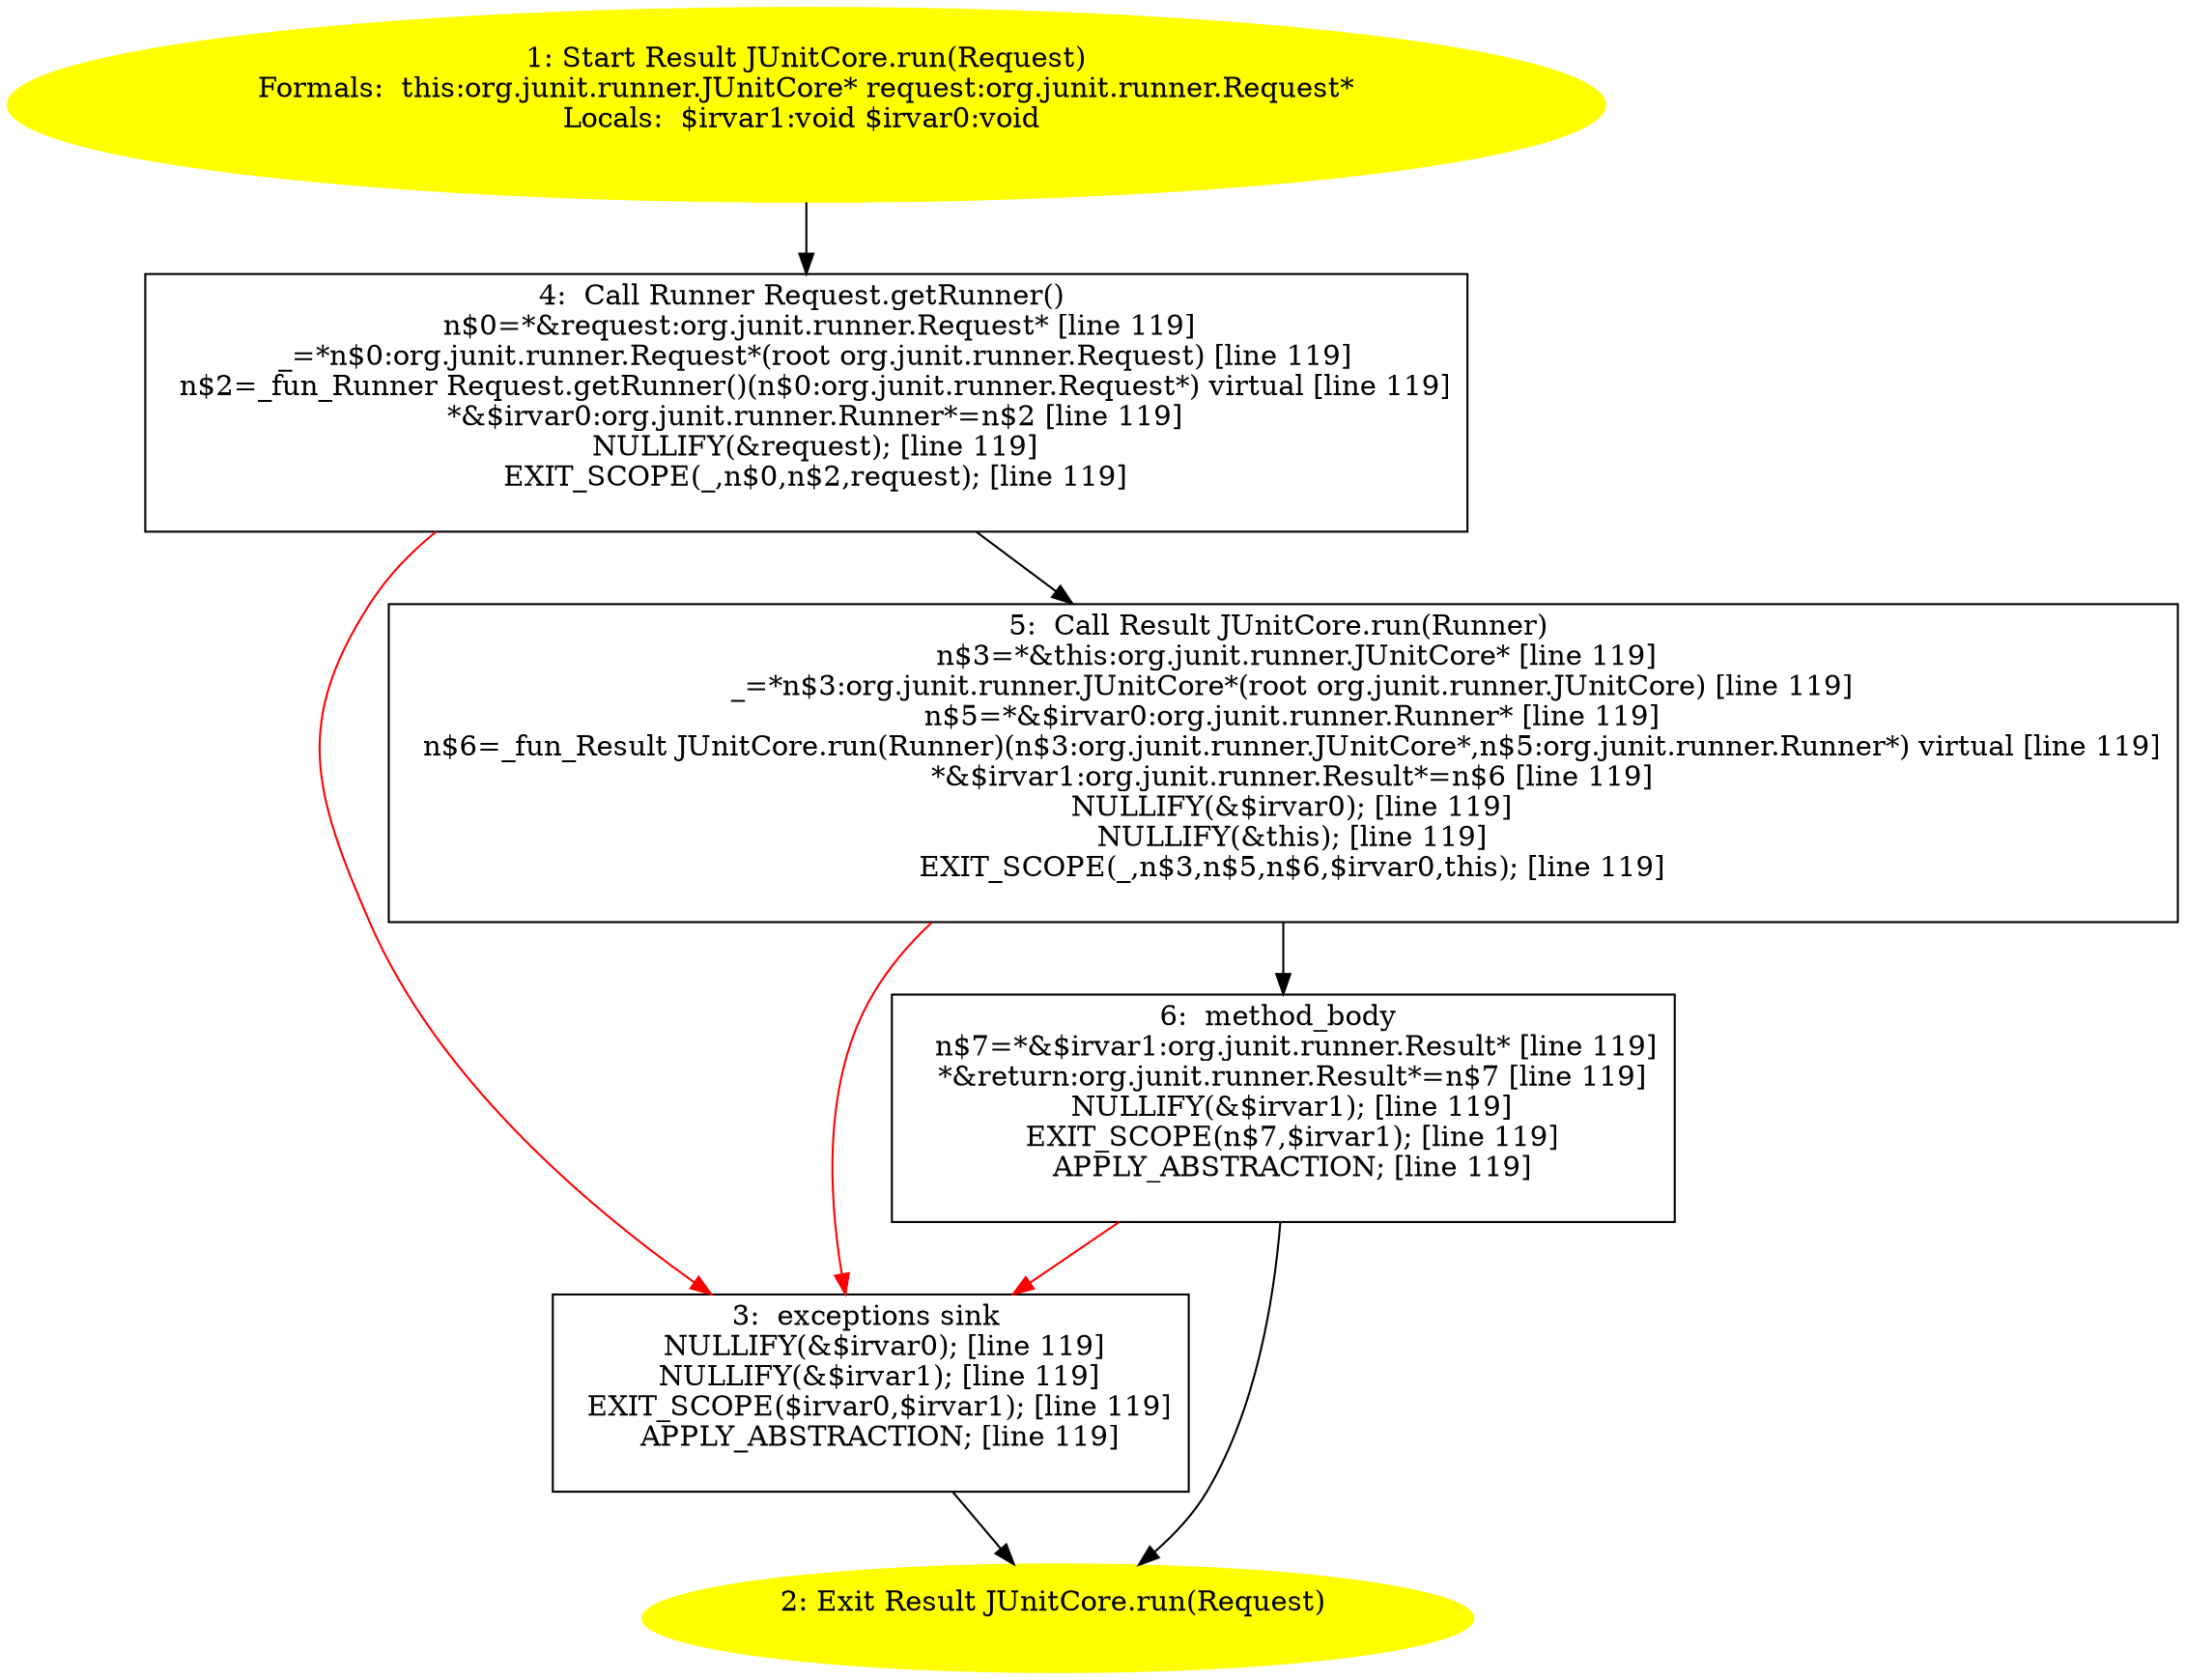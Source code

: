 /* @generated */
digraph cfg {
"org.junit.runner.JUnitCore.run(org.junit.runner.Request):org.junit.runner.Result.a5203f8d876e40e2b5c3a42d705c871c_1" [label="1: Start Result JUnitCore.run(Request)\nFormals:  this:org.junit.runner.JUnitCore* request:org.junit.runner.Request*\nLocals:  $irvar1:void $irvar0:void \n  " color=yellow style=filled]
	

	 "org.junit.runner.JUnitCore.run(org.junit.runner.Request):org.junit.runner.Result.a5203f8d876e40e2b5c3a42d705c871c_1" -> "org.junit.runner.JUnitCore.run(org.junit.runner.Request):org.junit.runner.Result.a5203f8d876e40e2b5c3a42d705c871c_4" ;
"org.junit.runner.JUnitCore.run(org.junit.runner.Request):org.junit.runner.Result.a5203f8d876e40e2b5c3a42d705c871c_2" [label="2: Exit Result JUnitCore.run(Request) \n  " color=yellow style=filled]
	

"org.junit.runner.JUnitCore.run(org.junit.runner.Request):org.junit.runner.Result.a5203f8d876e40e2b5c3a42d705c871c_3" [label="3:  exceptions sink \n   NULLIFY(&$irvar0); [line 119]\n  NULLIFY(&$irvar1); [line 119]\n  EXIT_SCOPE($irvar0,$irvar1); [line 119]\n  APPLY_ABSTRACTION; [line 119]\n " shape="box"]
	

	 "org.junit.runner.JUnitCore.run(org.junit.runner.Request):org.junit.runner.Result.a5203f8d876e40e2b5c3a42d705c871c_3" -> "org.junit.runner.JUnitCore.run(org.junit.runner.Request):org.junit.runner.Result.a5203f8d876e40e2b5c3a42d705c871c_2" ;
"org.junit.runner.JUnitCore.run(org.junit.runner.Request):org.junit.runner.Result.a5203f8d876e40e2b5c3a42d705c871c_4" [label="4:  Call Runner Request.getRunner() \n   n$0=*&request:org.junit.runner.Request* [line 119]\n  _=*n$0:org.junit.runner.Request*(root org.junit.runner.Request) [line 119]\n  n$2=_fun_Runner Request.getRunner()(n$0:org.junit.runner.Request*) virtual [line 119]\n  *&$irvar0:org.junit.runner.Runner*=n$2 [line 119]\n  NULLIFY(&request); [line 119]\n  EXIT_SCOPE(_,n$0,n$2,request); [line 119]\n " shape="box"]
	

	 "org.junit.runner.JUnitCore.run(org.junit.runner.Request):org.junit.runner.Result.a5203f8d876e40e2b5c3a42d705c871c_4" -> "org.junit.runner.JUnitCore.run(org.junit.runner.Request):org.junit.runner.Result.a5203f8d876e40e2b5c3a42d705c871c_5" ;
	 "org.junit.runner.JUnitCore.run(org.junit.runner.Request):org.junit.runner.Result.a5203f8d876e40e2b5c3a42d705c871c_4" -> "org.junit.runner.JUnitCore.run(org.junit.runner.Request):org.junit.runner.Result.a5203f8d876e40e2b5c3a42d705c871c_3" [color="red" ];
"org.junit.runner.JUnitCore.run(org.junit.runner.Request):org.junit.runner.Result.a5203f8d876e40e2b5c3a42d705c871c_5" [label="5:  Call Result JUnitCore.run(Runner) \n   n$3=*&this:org.junit.runner.JUnitCore* [line 119]\n  _=*n$3:org.junit.runner.JUnitCore*(root org.junit.runner.JUnitCore) [line 119]\n  n$5=*&$irvar0:org.junit.runner.Runner* [line 119]\n  n$6=_fun_Result JUnitCore.run(Runner)(n$3:org.junit.runner.JUnitCore*,n$5:org.junit.runner.Runner*) virtual [line 119]\n  *&$irvar1:org.junit.runner.Result*=n$6 [line 119]\n  NULLIFY(&$irvar0); [line 119]\n  NULLIFY(&this); [line 119]\n  EXIT_SCOPE(_,n$3,n$5,n$6,$irvar0,this); [line 119]\n " shape="box"]
	

	 "org.junit.runner.JUnitCore.run(org.junit.runner.Request):org.junit.runner.Result.a5203f8d876e40e2b5c3a42d705c871c_5" -> "org.junit.runner.JUnitCore.run(org.junit.runner.Request):org.junit.runner.Result.a5203f8d876e40e2b5c3a42d705c871c_6" ;
	 "org.junit.runner.JUnitCore.run(org.junit.runner.Request):org.junit.runner.Result.a5203f8d876e40e2b5c3a42d705c871c_5" -> "org.junit.runner.JUnitCore.run(org.junit.runner.Request):org.junit.runner.Result.a5203f8d876e40e2b5c3a42d705c871c_3" [color="red" ];
"org.junit.runner.JUnitCore.run(org.junit.runner.Request):org.junit.runner.Result.a5203f8d876e40e2b5c3a42d705c871c_6" [label="6:  method_body \n   n$7=*&$irvar1:org.junit.runner.Result* [line 119]\n  *&return:org.junit.runner.Result*=n$7 [line 119]\n  NULLIFY(&$irvar1); [line 119]\n  EXIT_SCOPE(n$7,$irvar1); [line 119]\n  APPLY_ABSTRACTION; [line 119]\n " shape="box"]
	

	 "org.junit.runner.JUnitCore.run(org.junit.runner.Request):org.junit.runner.Result.a5203f8d876e40e2b5c3a42d705c871c_6" -> "org.junit.runner.JUnitCore.run(org.junit.runner.Request):org.junit.runner.Result.a5203f8d876e40e2b5c3a42d705c871c_2" ;
	 "org.junit.runner.JUnitCore.run(org.junit.runner.Request):org.junit.runner.Result.a5203f8d876e40e2b5c3a42d705c871c_6" -> "org.junit.runner.JUnitCore.run(org.junit.runner.Request):org.junit.runner.Result.a5203f8d876e40e2b5c3a42d705c871c_3" [color="red" ];
}
